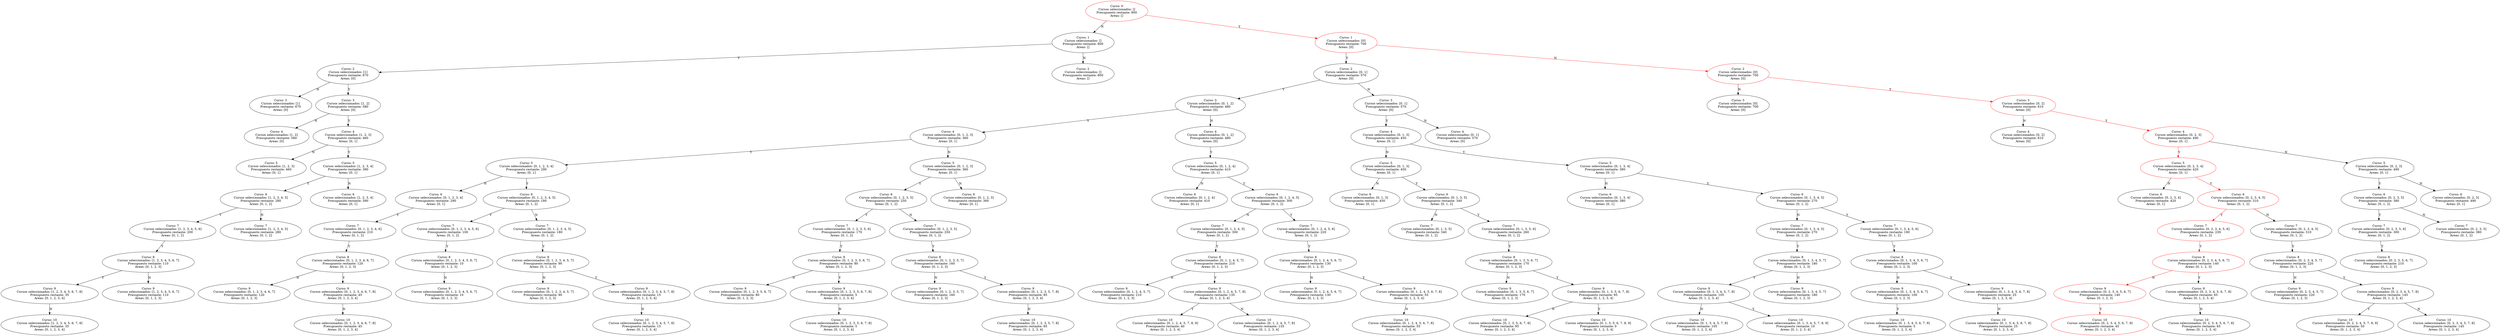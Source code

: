 strict digraph G {
  1 [ label="Curso: 1
Cursos seleccionados: []
Presupuesto restante: 800
Areas: []" ];
  2 [ label="Curso: 2
Cursos seleccionados: [1]
Presupuesto restante: 670
Areas: [0]" ];
  3 [ label="Curso: 10
Cursos seleccionados: [0, 1, 3, 5, 6, 7, 8]
Presupuesto restante: 95
Areas: [0, 1, 2, 3, 4]" ];
  4 [ label="Curso: 7
Cursos seleccionados: [0, 1, 2, 4, 5]
Presupuesto restante: 300
Areas: [0, 1, 2]" ];
  5 [ label="Curso: 10
Cursos seleccionados: [0, 2, 3, 4, 5, 7, 8, 9]
Presupuesto restante: 50
Areas: [0, 1, 2, 3, 4]" ];
  6 [ label="Curso: 10
Cursos seleccionados: [0, 1, 2, 4, 5, 7, 8, 9]
Presupuesto restante: 40
Areas: [0, 1, 2, 3, 4]" ];
  7 [ label="Curso: 2
Cursos seleccionados: [0, 1]
Presupuesto restante: 570
Areas: [0]" ];
  8 [ label="Curso: 9
Cursos seleccionados: [0, 1, 2, 4, 5, 6, 7]
Presupuesto restante: 130
Areas: [0, 1, 2, 3]" ];
  9 [ label="Curso: 4
Cursos seleccionados: [1, 2]
Presupuesto restante: 580
Areas: [0]" ];
  10 [ label="Curso: 3
Cursos seleccionados: [0, 1, 2]
Presupuesto restante: 480
Areas: [0]" ];
  11 [ label="Curso: 10
Cursos seleccionados: [0, 1, 3, 4, 5, 6, 7, 9]
Presupuesto restante: 5
Areas: [0, 1, 2, 3, 4]" ];
  12 [ label="Curso: 9
Cursos seleccionados: [0, 1, 2, 3, 5, 6, 7]
Presupuesto restante: 80
Areas: [0, 1, 2, 3]" ];
  13 [ color="red" label="Curso: 5
Cursos seleccionados: [0, 2, 3, 4]
Presupuesto restante: 420
Areas: [0, 1]" ];
  14 [ label="Curso: 10
Cursos seleccionados: [0, 1, 2, 4, 5, 7, 8]
Presupuesto restante: 135
Areas: [0, 1, 2, 3, 4]" ];
  15 [ label="Curso: 10
Cursos seleccionados: [0, 1, 3, 4, 5, 7, 8]
Presupuesto restante: 105
Areas: [0, 1, 2, 3, 4]" ];
  16 [ label="Curso: 6
Cursos seleccionados: [1, 2, 3, 4, 5]
Presupuesto restante: 280
Areas: [0, 1, 2]" ];
  17 [ label="Curso: 9
Cursos seleccionados: [0, 1, 2, 3, 5, 7]
Presupuesto restante: 160
Areas: [0, 1, 2, 3]" ];
  18 [ label="Curso: 7
Cursos seleccionados: [0, 1, 2, 3, 4, 5, 6]
Presupuesto restante: 100
Areas: [0, 1, 2]" ];
  19 [ label="Curso: 5
Cursos seleccionados: [0, 1, 3]
Presupuesto restante: 450
Areas: [0, 1]" ];
  20 [ label="Curso: 5
Cursos seleccionados: [0, 1, 2, 3, 4]
Presupuesto restante: 290
Areas: [0, 1]" ];
  21 [ label="Curso: 4
Cursos seleccionados: [0, 1, 2, 3]
Presupuesto restante: 360
Areas: [0, 1]" ];
  22 [ label="Curso: 8
Cursos seleccionados: [0, 1, 3, 5, 6, 7]
Presupuesto restante: 170
Areas: [0, 1, 2, 3]" ];
  23 [ label="Curso: 8
Cursos seleccionados: [0, 1, 2, 3, 4, 5, 7]
Presupuesto restante: 90
Areas: [0, 1, 2, 3]" ];
  24 [ label="Curso: 9
Cursos seleccionados: [1, 2, 3, 4, 5, 6, 7, 8]
Presupuesto restante: 35
Areas: [0, 1, 2, 3, 4]" ];
  25 [ label="Curso: 7
Cursos seleccionados: [1, 2, 3, 4, 5, 6]
Presupuesto restante: 200
Areas: [0, 1, 2]" ];
  26 [ label="Curso: 9
Cursos seleccionados: [0, 1, 2, 4, 5, 6, 7, 8]
Presupuesto restante: 55
Areas: [0, 1, 2, 3, 4]" ];
  27 [ label="Curso: 5
Cursos seleccionados: [0, 1, 3, 4]
Presupuesto restante: 380
Areas: [0, 1]" ];
  28 [ label="Curso: 8
Cursos seleccionados: [0, 1, 2, 3, 4, 6, 7]
Presupuesto restante: 120
Areas: [0, 1, 2, 3]" ];
  29 [ label="Curso: 9
Cursos seleccionados: [0, 1, 3, 4, 5, 6, 7]
Presupuesto restante: 100
Areas: [0, 1, 2, 3]" ];
  30 [ label="Curso: 3
Cursos seleccionados: [0]
Presupuesto restante: 700
Areas: [0]" ];
  31 [ label="Curso: 6
Cursos seleccionados: [0, 1, 3]
Presupuesto restante: 450
Areas: [0, 1]" ];
  32 [ label="Curso: 8
Cursos seleccionados: [0, 2, 3, 4, 5, 7]
Presupuesto restante: 220
Areas: [0, 1, 2, 3]" ];
  33 [ label="Curso: 8
Cursos seleccionados: [0, 1, 2, 3, 4, 5, 6, 7]
Presupuesto restante: 10
Areas: [0, 1, 2, 3]" ];
  34 [ label="Curso: 8
Cursos seleccionados: [0, 1, 2, 3, 5, 7]
Presupuesto restante: 160
Areas: [0, 1, 2, 3]" ];
  35 [ label="Curso: 10
Cursos seleccionados: [0, 2, 3, 4, 5, 6, 7, 8]
Presupuesto restante: 65
Areas: [0, 1, 2, 3, 4]" ];
  36 [ label="Curso: 6
Cursos seleccionados: [0, 1, 2, 3, 4]
Presupuesto restante: 290
Areas: [0, 1]" ];
  37 [ label="Curso: 9
Cursos seleccionados: [0, 1, 2, 3, 5, 7, 8]
Presupuesto restante: 85
Areas: [0, 1, 2, 3, 4]" ];
  38 [ label="Curso: 4
Cursos seleccionados: [0, 2]
Presupuesto restante: 610
Areas: [0]" ];
  39 [ label="Curso: 8
Cursos seleccionados: [1, 2, 3, 4, 5, 6, 7]
Presupuesto restante: 110
Areas: [0, 1, 2, 3]" ];
  40 [ label="Curso: 7
Cursos seleccionados: [0, 1, 2, 3, 5, 6]
Presupuesto restante: 170
Areas: [0, 1, 2]" ];
  41 [ label="Curso: 6
Cursos seleccionados: [0, 1, 2, 3, 5]
Presupuesto restante: 250
Areas: [0, 1, 2]" ];
  42 [ label="Curso: 10
Cursos seleccionados: [0, 1, 2, 3, 4, 6, 7, 8]
Presupuesto restante: 45
Areas: [0, 1, 2, 3, 4]" ];
  43 [ label="Curso: 7
Cursos seleccionados: [0, 1, 3, 4, 5]
Presupuesto restante: 270
Areas: [0, 1, 2]" ];
  44 [ color="red" label="Curso: 7
Cursos seleccionados: [0, 2, 3, 4, 5, 6]
Presupuesto restante: 230
Areas: [0, 1, 2]" ];
  45 [ label="Curso: 3
Cursos seleccionados: [1]
Presupuesto restante: 670
Areas: [0]" ];
  46 [ label="Curso: 2
Cursos seleccionados: []
Presupuesto restante: 800
Areas: []" ];
  47 [ label="Curso: 6
Cursos seleccionados: [0, 2, 3, 5]
Presupuesto restante: 380
Areas: [0, 1, 2]" ];
  48 [ label="Curso: 3
Cursos seleccionados: [0, 1]
Presupuesto restante: 570
Areas: [0]" ];
  49 [ label="Curso: 5
Cursos seleccionados: [0, 2, 3]
Presupuesto restante: 490
Areas: [0, 1]" ];
  50 [ label="Curso: 6
Cursos seleccionados: [0, 1, 2, 3]
Presupuesto restante: 360
Areas: [0, 1]" ];
  51 [ label="Curso: 7
Cursos seleccionados: [0, 1, 2, 3, 4, 5]
Presupuesto restante: 180
Areas: [0, 1, 2]" ];
  52 [ label="Curso: 10
Cursos seleccionados: [0, 2, 3, 4, 5, 7, 8]
Presupuesto restante: 145
Areas: [0, 1, 2, 3, 4]" ];
  53 [ label="Curso: 8
Cursos seleccionados: [0, 1, 2, 3, 5, 6, 7]
Presupuesto restante: 80
Areas: [0, 1, 2, 3]" ];
  54 [ label="Curso: 5
Cursos seleccionados: [1, 2, 3]
Presupuesto restante: 460
Areas: [0, 1]" ];
  55 [ label="Curso: 6
Cursos seleccionados: [0, 2, 3, 4]
Presupuesto restante: 420
Areas: [0, 1]" ];
  56 [ label="Curso: 7
Cursos seleccionados: [0, 2, 3, 4, 5]
Presupuesto restante: 310
Areas: [0, 1, 2]" ];
  57 [ color="red" label="Curso: 1
Cursos seleccionados: [0]
Presupuesto restante: 700
Areas: [0]" ];
  58 [ label="Curso: 9
Cursos seleccionados: [0, 1, 2, 3, 5, 6, 7, 8]
Presupuesto restante: 5
Areas: [0, 1, 2, 3, 4]" ];
  59 [ label="Curso: 9
Cursos seleccionados: [0, 1, 3, 4, 5, 7, 8]
Presupuesto restante: 105
Areas: [0, 1, 2, 3, 4]" ];
  60 [ label="Curso: 8
Cursos seleccionados: [0, 1, 3, 4, 5, 7]
Presupuesto restante: 180
Areas: [0, 1, 2, 3]" ];
  61 [ label="Curso: 6
Cursos seleccionados: [0, 2, 3]
Presupuesto restante: 490
Areas: [0, 1]" ];
  62 [ label="Curso: 4
Cursos seleccionados: [0, 1, 3]
Presupuesto restante: 450
Areas: [0, 1]" ];
  63 [ label="Curso: 7
Cursos seleccionados: [0, 2, 3, 5, 6]
Presupuesto restante: 300
Areas: [0, 1, 2]" ];
  64 [ label="Curso: 6
Cursos seleccionados: [0, 1, 2, 3, 4, 5]
Presupuesto restante: 180
Areas: [0, 1, 2]" ];
  65 [ label="Curso: 9
Cursos seleccionados: [0, 1, 3, 5, 6, 7]
Presupuesto restante: 170
Areas: [0, 1, 2, 3]" ];
  66 [ label="Curso: 9
Cursos seleccionados: [0, 1, 2, 3, 4, 5, 7]
Presupuesto restante: 90
Areas: [0, 1, 2, 3]" ];
  67 [ label="Curso: 9
Cursos seleccionados: [0, 1, 2, 3, 4, 6, 7]
Presupuesto restante: 120
Areas: [0, 1, 2, 3]" ];
  68 [ color="red" label="Curso: 10
Cursos seleccionados: [0, 2, 3, 4, 5, 6, 7, 9]
Presupuesto restante: 45
Areas: [0, 1, 2, 3, 4]" ];
  69 [ label="Curso: 7
Cursos seleccionados: [0, 1, 3, 5]
Presupuesto restante: 340
Areas: [0, 1, 2]" ];
  70 [ label="Curso: 10
Cursos seleccionados: [0, 1, 3, 5, 6, 7, 8, 9]
Presupuesto restante: 0
Areas: [0, 1, 2, 3, 4]" ];
  71 [ label="Curso: 4
Cursos seleccionados: [1, 2, 3]
Presupuesto restante: 460
Areas: [0, 1]" ];
  72 [ label="Curso: 10
Cursos seleccionados: [1, 2, 3, 4, 5, 6, 7, 8]
Presupuesto restante: 35
Areas: [0, 1, 2, 3, 4]" ];
  73 [ label="Curso: 6
Cursos seleccionados: [0, 1, 2, 4]
Presupuesto restante: 410
Areas: [0, 1]" ];
  74 [ label="Curso: 8
Cursos seleccionados: [0, 1, 3, 4, 5, 6, 7]
Presupuesto restante: 100
Areas: [0, 1, 2, 3]" ];
  75 [ color="red" label="Curso: 0
Cursos seleccionados: []
Presupuesto restante: 800
Areas: []" ];
  76 [ label="Curso: 5
Cursos seleccionados: [1, 2, 3, 4]
Presupuesto restante: 390
Areas: [0, 1]" ];
  77 [ label="Curso: 9
Cursos seleccionados: [0, 1, 2, 4, 5, 7]
Presupuesto restante: 210
Areas: [0, 1, 2, 3]" ];
  78 [ label="Curso: 9
Cursos seleccionados: [0, 1, 3, 5, 6, 7, 8]
Presupuesto restante: 95
Areas: [0, 1, 2, 3, 4]" ];
  79 [ label="Curso: 7
Cursos seleccionados: [0, 1, 3, 4, 5, 6]
Presupuesto restante: 190
Areas: [0, 1, 2]" ];
  80 [ label="Curso: 10
Cursos seleccionados: [0, 1, 3, 4, 5, 6, 7, 8]
Presupuesto restante: 25
Areas: [0, 1, 2, 3, 4]" ];
  81 [ label="Curso: 9
Cursos seleccionados: [0, 1, 2, 3, 4, 5, 7, 8]
Presupuesto restante: 15
Areas: [0, 1, 2, 3, 4]" ];
  82 [ label="Curso: 8
Cursos seleccionados: [0, 1, 2, 4, 5, 6, 7]
Presupuesto restante: 130
Areas: [0, 1, 2, 3]" ];
  83 [ label="Curso: 4
Cursos seleccionados: [0, 1, 2]
Presupuesto restante: 480
Areas: [0]" ];
  84 [ label="Curso: 3
Cursos seleccionados: [1, 2]
Presupuesto restante: 580
Areas: [0]" ];
  85 [ color="red" label="Curso: 9
Cursos seleccionados: [0, 2, 3, 4, 5, 6, 7]
Presupuesto restante: 140
Areas: [0, 1, 2, 3]" ];
  86 [ label="Curso: 8
Cursos seleccionados: [0, 2, 3, 5, 6, 7]
Presupuesto restante: 210
Areas: [0, 1, 2, 3]" ];
  87 [ label="Curso: 7
Cursos seleccionados: [0, 1, 3, 5, 6]
Presupuesto restante: 260
Areas: [0, 1, 2]" ];
  88 [ label="Curso: 5
Cursos seleccionados: [0, 1, 2, 3]
Presupuesto restante: 360
Areas: [0, 1]" ];
  89 [ label="Curso: 8
Cursos seleccionados: [0, 1, 2, 4, 5, 7]
Presupuesto restante: 210
Areas: [0, 1, 2, 3]" ];
  90 [ label="Curso: 7
Cursos seleccionados: [0, 2, 3, 5]
Presupuesto restante: 380
Areas: [0, 1, 2]" ];
  91 [ label="Curso: 6
Cursos seleccionados: [1, 2, 3, 4]
Presupuesto restante: 390
Areas: [0, 1]" ];
  92 [ label="Curso: 9
Cursos seleccionados: [0, 1, 3, 4, 5, 6, 7, 8]
Presupuesto restante: 25
Areas: [0, 1, 2, 3, 4]" ];
  93 [ color="red" label="Curso: 4
Cursos seleccionados: [0, 2, 3]
Presupuesto restante: 490
Areas: [0, 1]" ];
  94 [ label="Curso: 9
Cursos seleccionados: [0, 1, 2, 4, 5, 7, 8]
Presupuesto restante: 135
Areas: [0, 1, 2, 3, 4]" ];
  95 [ label="Curso: 10
Cursos seleccionados: [0, 1, 2, 4, 5, 6, 7, 8]
Presupuesto restante: 55
Areas: [0, 1, 2, 3, 4]" ];
  96 [ label="Curso: 7
Cursos seleccionados: [1, 2, 3, 4, 5]
Presupuesto restante: 280
Areas: [0, 1, 2]" ];
  97 [ label="Curso: 10
Cursos seleccionados: [0, 1, 2, 3, 4, 5, 7, 8]
Presupuesto restante: 15
Areas: [0, 1, 2, 3, 4]" ];
  98 [ color="red" label="Curso: 8
Cursos seleccionados: [0, 2, 3, 4, 5, 6, 7]
Presupuesto restante: 140
Areas: [0, 1, 2, 3]" ];
  99 [ label="Curso: 7
Cursos seleccionados: [0, 1, 2, 3, 4, 6]
Presupuesto restante: 210
Areas: [0, 1, 2]" ];
  100 [ color="red" label="Curso: 6
Cursos seleccionados: [0, 2, 3, 4, 5]
Presupuesto restante: 310
Areas: [0, 1, 2]" ];
  101 [ label="Curso: 4
Cursos seleccionados: [0, 1]
Presupuesto restante: 570
Areas: [0]" ];
  102 [ label="Curso: 6
Cursos seleccionados: [0, 1, 3, 4]
Presupuesto restante: 380
Areas: [0, 1]" ];
  103 [ color="red" label="Curso: 2
Cursos seleccionados: [0]
Presupuesto restante: 700
Areas: [0]" ];
  104 [ label="Curso: 10
Cursos seleccionados: [0, 1, 2, 3, 5, 6, 7, 8]
Presupuesto restante: 5
Areas: [0, 1, 2, 3, 4]" ];
  105 [ label="Curso: 6
Cursos seleccionados: [0, 1, 2, 4, 5]
Presupuesto restante: 300
Areas: [0, 1, 2]" ];
  106 [ label="Curso: 10
Cursos seleccionados: [0, 1, 3, 4, 5, 7, 8, 9]
Presupuesto restante: 10
Areas: [0, 1, 2, 3, 4]" ];
  107 [ label="Curso: 9
Cursos seleccionados: [0, 1, 2, 3, 4, 5, 6, 7]
Presupuesto restante: 10
Areas: [0, 1, 2, 3]" ];
  108 [ label="Curso: 9
Cursos seleccionados: [0, 1, 3, 4, 5, 7]
Presupuesto restante: 180
Areas: [0, 1, 2, 3]" ];
  109 [ label="Curso: 9
Cursos seleccionados: [0, 2, 3, 4, 5, 6, 7, 8]
Presupuesto restante: 65
Areas: [0, 1, 2, 3, 4]" ];
  110 [ label="Curso: 9
Cursos seleccionados: [0, 2, 3, 4, 5, 7]
Presupuesto restante: 220
Areas: [0, 1, 2, 3]" ];
  111 [ label="Curso: 10
Cursos seleccionados: [0, 1, 2, 3, 5, 7, 8]
Presupuesto restante: 85
Areas: [0, 1, 2, 3, 4]" ];
  112 [ label="Curso: 9
Cursos seleccionados: [0, 2, 3, 4, 5, 7, 8]
Presupuesto restante: 145
Areas: [0, 1, 2, 3, 4]" ];
  113 [ label="Curso: 5
Cursos seleccionados: [0, 1, 2, 4]
Presupuesto restante: 410
Areas: [0, 1]" ];
  114 [ color="red" label="Curso: 3
Cursos seleccionados: [0, 2]
Presupuesto restante: 610
Areas: [0]" ];
  115 [ label="Curso: 9
Cursos seleccionados: [1, 2, 3, 4, 5, 6, 7]
Presupuesto restante: 110
Areas: [0, 1, 2, 3]" ];
  116 [ label="Curso: 7
Cursos seleccionados: [0, 1, 2, 3, 5]
Presupuesto restante: 250
Areas: [0, 1, 2]" ];
  117 [ label="Curso: 6
Cursos seleccionados: [0, 1, 3, 4, 5]
Presupuesto restante: 270
Areas: [0, 1, 2]" ];
  118 [ label="Curso: 6
Cursos seleccionados: [0, 1, 3, 5]
Presupuesto restante: 340
Areas: [0, 1, 2]" ];
  119 [ label="Curso: 7
Cursos seleccionados: [0, 1, 2, 4, 5, 6]
Presupuesto restante: 220
Areas: [0, 1, 2]" ];
  120 [ label="Curso: 9
Cursos seleccionados: [0, 1, 2, 3, 4, 6, 7, 8]
Presupuesto restante: 45
Areas: [0, 1, 2, 3, 4]" ];
  75 -> 1 [ label="N" ];
  1 -> 2 [ label="Y" ];
  78 -> 3 [ label="N" ];
  105 -> 4 [ label="N" ];
  112 -> 5 [ label="Y" ];
  94 -> 6 [ label="Y" ];
  57 -> 7 [ label="Y" ];
  82 -> 8 [ label="N" ];
  84 -> 9 [ label="N" ];
  7 -> 10 [ label="Y" ];
  29 -> 11 [ label="Y" ];
  53 -> 12 [ label="N" ];
  93 -> 13 [ color="red" label="Y" ];
  94 -> 14 [ label="N" ];
  59 -> 15 [ label="N" ];
  76 -> 16 [ label="Y" ];
  34 -> 17 [ label="N" ];
  64 -> 18 [ label="Y" ];
  62 -> 19 [ label="N" ];
  21 -> 20 [ label="Y" ];
  10 -> 21 [ label="Y" ];
  87 -> 22 [ label="Y" ];
  51 -> 23 [ label="Y" ];
  39 -> 24 [ label="Y" ];
  16 -> 25 [ label="Y" ];
  82 -> 26 [ label="Y" ];
  62 -> 27 [ label="Y" ];
  99 -> 28 [ label="Y" ];
  74 -> 29 [ label="N" ];
  103 -> 30 [ label="N" ];
  19 -> 31 [ label="N" ];
  56 -> 32 [ label="Y" ];
  18 -> 33 [ label="Y" ];
  116 -> 34 [ label="Y" ];
  109 -> 35 [ label="N" ];
  20 -> 36 [ label="N" ];
  34 -> 37 [ label="Y" ];
  114 -> 38 [ label="N" ];
  25 -> 39 [ label="Y" ];
  41 -> 40 [ label="Y" ];
  88 -> 41 [ label="Y" ];
  120 -> 42 [ label="N" ];
  117 -> 43 [ label="N" ];
  100 -> 44 [ color="red" label="Y" ];
  2 -> 45 [ label="N" ];
  1 -> 46 [ label="N" ];
  49 -> 47 [ label="Y" ];
  7 -> 48 [ label="N" ];
  93 -> 49 [ label="N" ];
  88 -> 50 [ label="N" ];
  64 -> 51 [ label="N" ];
  112 -> 52 [ label="N" ];
  40 -> 53 [ label="Y" ];
  71 -> 54 [ label="N" ];
  13 -> 55 [ label="N" ];
  100 -> 56 [ label="N" ];
  75 -> 57 [ color="red" label="Y" ];
  53 -> 58 [ label="Y" ];
  60 -> 59 [ label="Y" ];
  43 -> 60 [ label="Y" ];
  49 -> 61 [ label="N" ];
  48 -> 62 [ label="Y" ];
  47 -> 63 [ label="Y" ];
  20 -> 64 [ label="Y" ];
  22 -> 65 [ label="N" ];
  23 -> 66 [ label="N" ];
  28 -> 67 [ label="N" ];
  85 -> 68 [ color="red" label="Y" ];
  118 -> 69 [ label="N" ];
  78 -> 70 [ label="Y" ];
  84 -> 71 [ label="Y" ];
  24 -> 72 [ label="N" ];
  113 -> 73 [ label="N" ];
  79 -> 74 [ label="Y" ];
  71 -> 76 [ label="Y" ];
  89 -> 77 [ label="N" ];
  22 -> 78 [ label="Y" ];
  117 -> 79 [ label="Y" ];
  92 -> 80 [ label="N" ];
  23 -> 81 [ label="Y" ];
  119 -> 82 [ label="Y" ];
  10 -> 83 [ label="N" ];
  2 -> 84 [ label="Y" ];
  98 -> 85 [ color="red" label="N" ];
  63 -> 86 [ label="Y" ];
  118 -> 87 [ label="Y" ];
  21 -> 88 [ label="N" ];
  4 -> 89 [ label="Y" ];
  47 -> 90 [ label="N" ];
  76 -> 91 [ label="N" ];
  74 -> 92 [ label="Y" ];
  114 -> 93 [ color="red" label="Y" ];
  89 -> 94 [ label="Y" ];
  26 -> 95 [ label="N" ];
  16 -> 96 [ label="N" ];
  81 -> 97 [ label="N" ];
  44 -> 98 [ color="red" label="Y" ];
  36 -> 99 [ label="Y" ];
  13 -> 100 [ color="red" label="Y" ];
  48 -> 101 [ label="N" ];
  27 -> 102 [ label="N" ];
  57 -> 103 [ color="red" label="N" ];
  58 -> 104 [ label="N" ];
  113 -> 105 [ label="Y" ];
  59 -> 106 [ label="Y" ];
  33 -> 107 [ label="N" ];
  60 -> 108 [ label="N" ];
  98 -> 109 [ label="Y" ];
  32 -> 110 [ label="N" ];
  37 -> 111 [ label="N" ];
  32 -> 112 [ label="Y" ];
  83 -> 113 [ label="Y" ];
  103 -> 114 [ color="red" label="Y" ];
  39 -> 115 [ label="N" ];
  41 -> 116 [ label="N" ];
  27 -> 117 [ label="Y" ];
  19 -> 118 [ label="Y" ];
  105 -> 119 [ label="Y" ];
  28 -> 120 [ label="Y" ];
}
